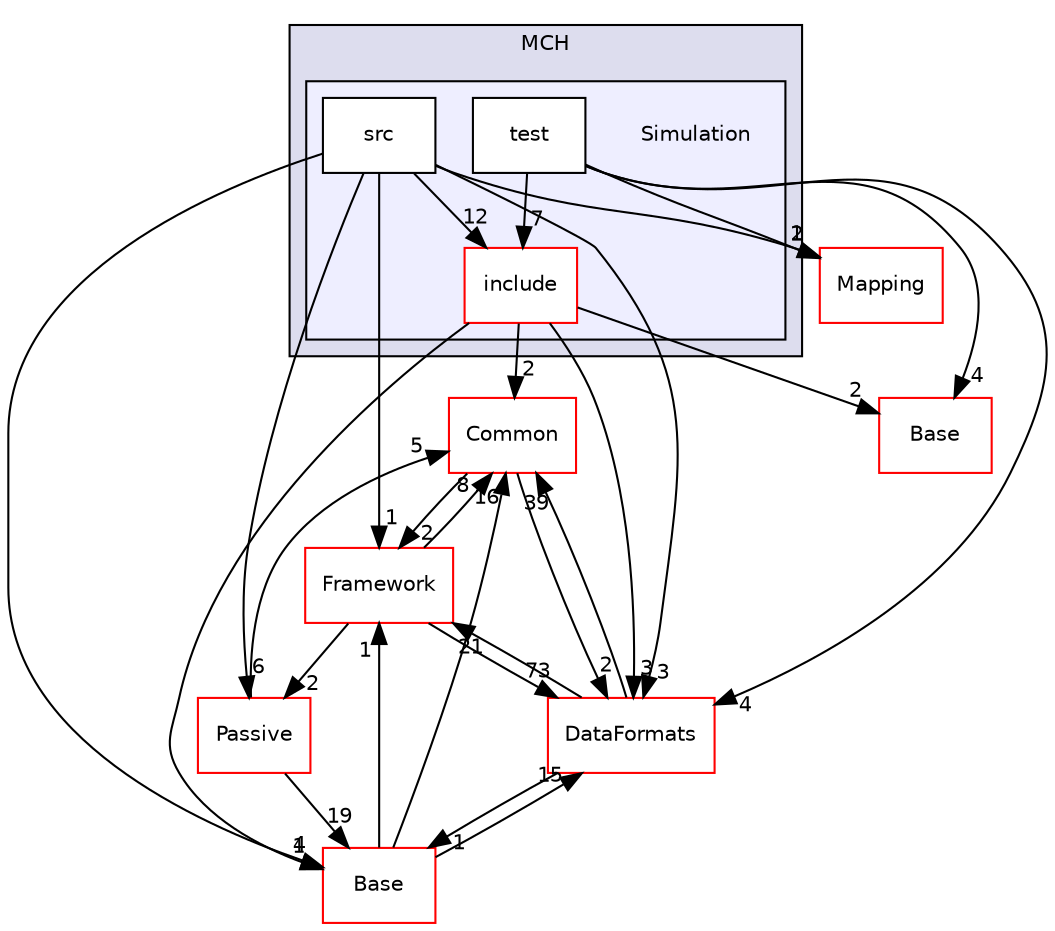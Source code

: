 digraph "/home/travis/build/AliceO2Group/AliceO2/Detectors/MUON/MCH/Simulation" {
  bgcolor=transparent;
  compound=true
  node [ fontsize="10", fontname="Helvetica"];
  edge [ labelfontsize="10", labelfontname="Helvetica"];
  subgraph clusterdir_061f7088060f41729027f6c2fce0273e {
    graph [ bgcolor="#ddddee", pencolor="black", label="MCH" fontname="Helvetica", fontsize="10", URL="dir_061f7088060f41729027f6c2fce0273e.html"]
  subgraph clusterdir_e4cb5181a3c884468a78a261ced84e7b {
    graph [ bgcolor="#eeeeff", pencolor="black", label="" URL="dir_e4cb5181a3c884468a78a261ced84e7b.html"];
    dir_e4cb5181a3c884468a78a261ced84e7b [shape=plaintext label="Simulation"];
    dir_3dca47489aa3153ac3c60c079f5f624d [shape=box label="include" color="red" fillcolor="white" style="filled" URL="dir_3dca47489aa3153ac3c60c079f5f624d.html"];
    dir_8e864c1c886fb9a88af672544595837b [shape=box label="src" color="black" fillcolor="white" style="filled" URL="dir_8e864c1c886fb9a88af672544595837b.html"];
    dir_0d15e0d3244eac0561a315e6de8ee079 [shape=box label="test" color="black" fillcolor="white" style="filled" URL="dir_0d15e0d3244eac0561a315e6de8ee079.html"];
  }
  }
  dir_4ab6b4cc6a7edbff49100e9123df213f [shape=box label="Common" color="red" URL="dir_4ab6b4cc6a7edbff49100e9123df213f.html"];
  dir_1155c84989a046e7de4bf0156dc4b34c [shape=box label="Base" color="red" URL="dir_1155c84989a046e7de4bf0156dc4b34c.html"];
  dir_37c90836491b695b472bf98d1be8336b [shape=box label="Base" color="red" URL="dir_37c90836491b695b472bf98d1be8336b.html"];
  dir_f01815b857f9009bea48e2cb39492245 [shape=box label="Passive" color="red" URL="dir_f01815b857f9009bea48e2cb39492245.html"];
  dir_bcbb2cf9a3d3d83e5515c82071a07177 [shape=box label="Framework" color="red" URL="dir_bcbb2cf9a3d3d83e5515c82071a07177.html"];
  dir_2171f7ec022c5423887b07c69b2f5b48 [shape=box label="DataFormats" color="red" URL="dir_2171f7ec022c5423887b07c69b2f5b48.html"];
  dir_b098e3604916eca5f90f2bb1c75b7880 [shape=box label="Mapping" color="red" URL="dir_b098e3604916eca5f90f2bb1c75b7880.html"];
  dir_0d15e0d3244eac0561a315e6de8ee079->dir_1155c84989a046e7de4bf0156dc4b34c [headlabel="4", labeldistance=1.5 headhref="dir_000602_000145.html"];
  dir_0d15e0d3244eac0561a315e6de8ee079->dir_3dca47489aa3153ac3c60c079f5f624d [headlabel="7", labeldistance=1.5 headhref="dir_000602_000216.html"];
  dir_0d15e0d3244eac0561a315e6de8ee079->dir_2171f7ec022c5423887b07c69b2f5b48 [headlabel="4", labeldistance=1.5 headhref="dir_000602_000088.html"];
  dir_0d15e0d3244eac0561a315e6de8ee079->dir_b098e3604916eca5f90f2bb1c75b7880 [headlabel="2", labeldistance=1.5 headhref="dir_000602_000557.html"];
  dir_8e864c1c886fb9a88af672544595837b->dir_37c90836491b695b472bf98d1be8336b [headlabel="4", labeldistance=1.5 headhref="dir_000232_000285.html"];
  dir_8e864c1c886fb9a88af672544595837b->dir_3dca47489aa3153ac3c60c079f5f624d [headlabel="12", labeldistance=1.5 headhref="dir_000232_000216.html"];
  dir_8e864c1c886fb9a88af672544595837b->dir_f01815b857f9009bea48e2cb39492245 [headlabel="6", labeldistance=1.5 headhref="dir_000232_000636.html"];
  dir_8e864c1c886fb9a88af672544595837b->dir_bcbb2cf9a3d3d83e5515c82071a07177 [headlabel="1", labeldistance=1.5 headhref="dir_000232_000061.html"];
  dir_8e864c1c886fb9a88af672544595837b->dir_2171f7ec022c5423887b07c69b2f5b48 [headlabel="3", labeldistance=1.5 headhref="dir_000232_000088.html"];
  dir_8e864c1c886fb9a88af672544595837b->dir_b098e3604916eca5f90f2bb1c75b7880 [headlabel="1", labeldistance=1.5 headhref="dir_000232_000557.html"];
  dir_4ab6b4cc6a7edbff49100e9123df213f->dir_bcbb2cf9a3d3d83e5515c82071a07177 [headlabel="2", labeldistance=1.5 headhref="dir_000035_000061.html"];
  dir_4ab6b4cc6a7edbff49100e9123df213f->dir_2171f7ec022c5423887b07c69b2f5b48 [headlabel="2", labeldistance=1.5 headhref="dir_000035_000088.html"];
  dir_37c90836491b695b472bf98d1be8336b->dir_4ab6b4cc6a7edbff49100e9123df213f [headlabel="16", labeldistance=1.5 headhref="dir_000285_000035.html"];
  dir_37c90836491b695b472bf98d1be8336b->dir_bcbb2cf9a3d3d83e5515c82071a07177 [headlabel="1", labeldistance=1.5 headhref="dir_000285_000061.html"];
  dir_37c90836491b695b472bf98d1be8336b->dir_2171f7ec022c5423887b07c69b2f5b48 [headlabel="15", labeldistance=1.5 headhref="dir_000285_000088.html"];
  dir_3dca47489aa3153ac3c60c079f5f624d->dir_4ab6b4cc6a7edbff49100e9123df213f [headlabel="2", labeldistance=1.5 headhref="dir_000216_000035.html"];
  dir_3dca47489aa3153ac3c60c079f5f624d->dir_1155c84989a046e7de4bf0156dc4b34c [headlabel="2", labeldistance=1.5 headhref="dir_000216_000145.html"];
  dir_3dca47489aa3153ac3c60c079f5f624d->dir_37c90836491b695b472bf98d1be8336b [headlabel="1", labeldistance=1.5 headhref="dir_000216_000285.html"];
  dir_3dca47489aa3153ac3c60c079f5f624d->dir_2171f7ec022c5423887b07c69b2f5b48 [headlabel="3", labeldistance=1.5 headhref="dir_000216_000088.html"];
  dir_f01815b857f9009bea48e2cb39492245->dir_4ab6b4cc6a7edbff49100e9123df213f [headlabel="5", labeldistance=1.5 headhref="dir_000636_000035.html"];
  dir_f01815b857f9009bea48e2cb39492245->dir_37c90836491b695b472bf98d1be8336b [headlabel="19", labeldistance=1.5 headhref="dir_000636_000285.html"];
  dir_bcbb2cf9a3d3d83e5515c82071a07177->dir_4ab6b4cc6a7edbff49100e9123df213f [headlabel="8", labeldistance=1.5 headhref="dir_000061_000035.html"];
  dir_bcbb2cf9a3d3d83e5515c82071a07177->dir_f01815b857f9009bea48e2cb39492245 [headlabel="2", labeldistance=1.5 headhref="dir_000061_000636.html"];
  dir_bcbb2cf9a3d3d83e5515c82071a07177->dir_2171f7ec022c5423887b07c69b2f5b48 [headlabel="73", labeldistance=1.5 headhref="dir_000061_000088.html"];
  dir_2171f7ec022c5423887b07c69b2f5b48->dir_4ab6b4cc6a7edbff49100e9123df213f [headlabel="39", labeldistance=1.5 headhref="dir_000088_000035.html"];
  dir_2171f7ec022c5423887b07c69b2f5b48->dir_37c90836491b695b472bf98d1be8336b [headlabel="1", labeldistance=1.5 headhref="dir_000088_000285.html"];
  dir_2171f7ec022c5423887b07c69b2f5b48->dir_bcbb2cf9a3d3d83e5515c82071a07177 [headlabel="21", labeldistance=1.5 headhref="dir_000088_000061.html"];
}
